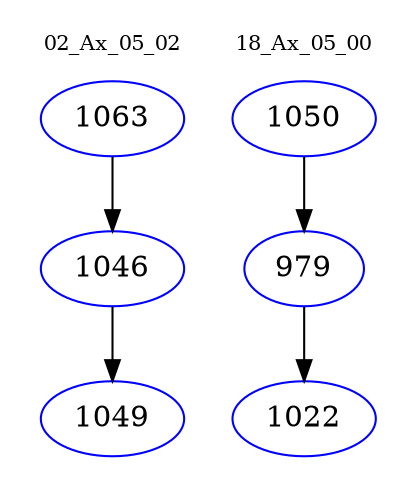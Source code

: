 digraph{
subgraph cluster_0 {
color = white
label = "02_Ax_05_02";
fontsize=10;
T0_1063 [label="1063", color="blue"]
T0_1063 -> T0_1046 [color="black"]
T0_1046 [label="1046", color="blue"]
T0_1046 -> T0_1049 [color="black"]
T0_1049 [label="1049", color="blue"]
}
subgraph cluster_1 {
color = white
label = "18_Ax_05_00";
fontsize=10;
T1_1050 [label="1050", color="blue"]
T1_1050 -> T1_979 [color="black"]
T1_979 [label="979", color="blue"]
T1_979 -> T1_1022 [color="black"]
T1_1022 [label="1022", color="blue"]
}
}
